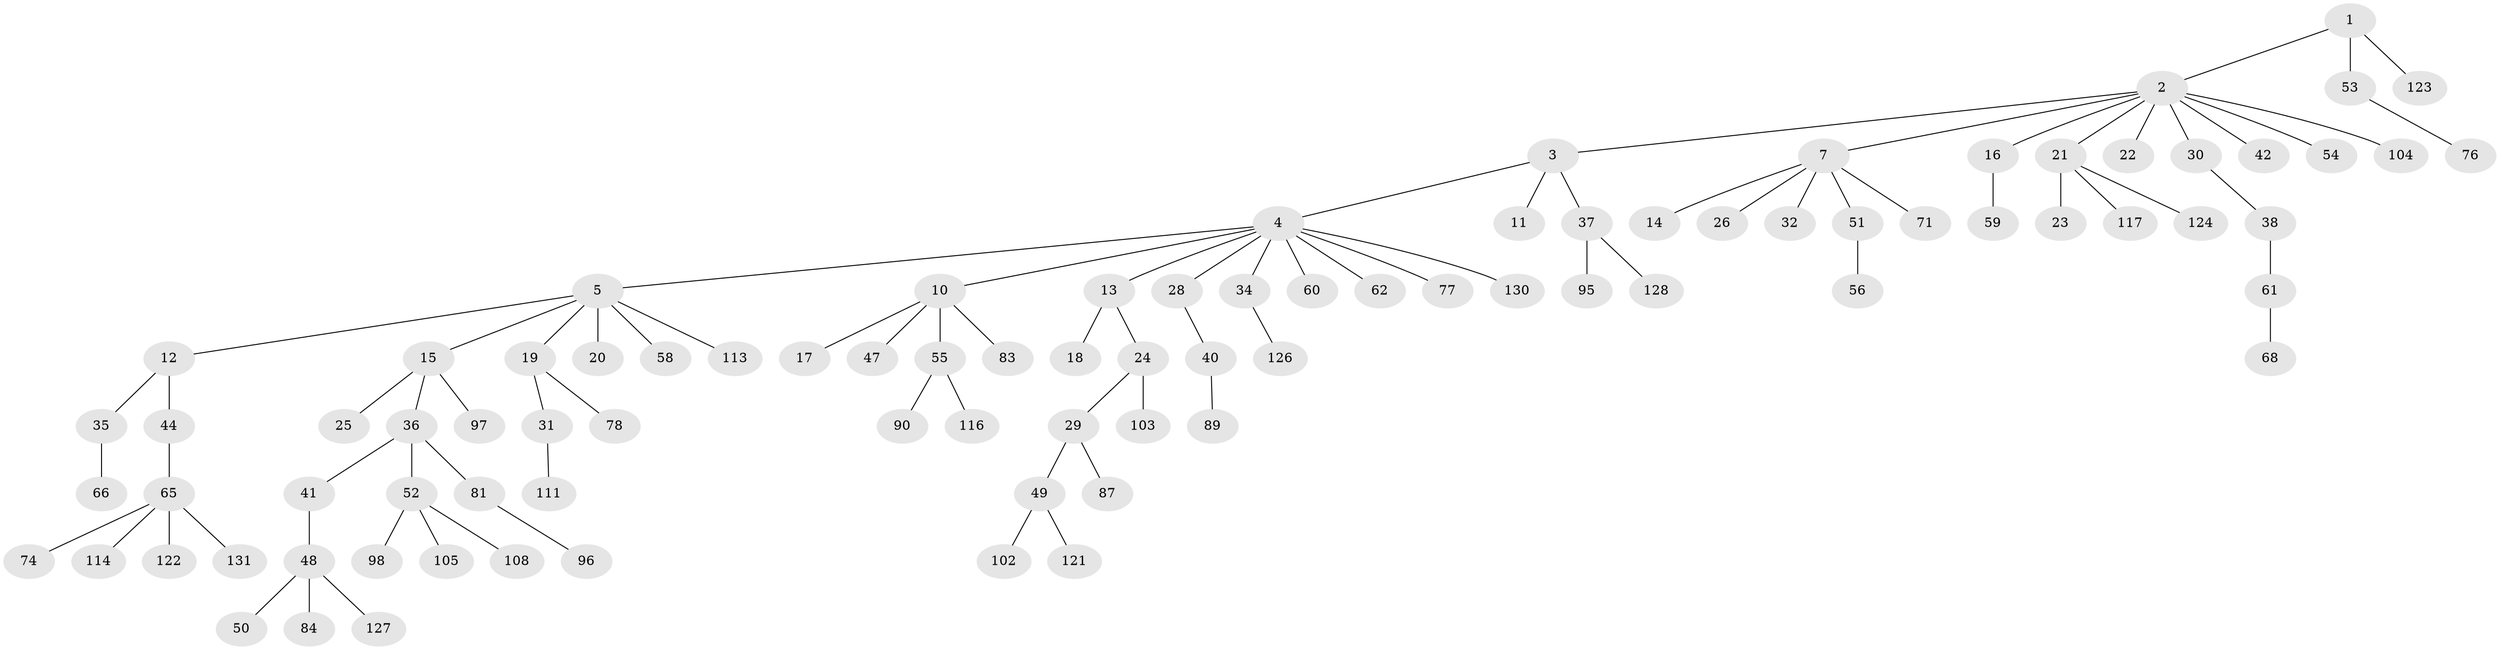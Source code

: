 // original degree distribution, {2: 0.21212121212121213, 9: 0.007575757575757576, 5: 0.022727272727272728, 6: 0.015151515151515152, 4: 0.07575757575757576, 3: 0.13636363636363635, 7: 0.007575757575757576, 1: 0.5227272727272727}
// Generated by graph-tools (version 1.1) at 2025/42/03/06/25 10:42:06]
// undirected, 89 vertices, 88 edges
graph export_dot {
graph [start="1"]
  node [color=gray90,style=filled];
  1 [super="+27"];
  2 [super="+6"];
  3 [super="+132"];
  4 [super="+9"];
  5 [super="+8"];
  7 [super="+109"];
  10 [super="+33"];
  11 [super="+43"];
  12;
  13 [super="+45"];
  14;
  15 [super="+39"];
  16;
  17;
  18;
  19 [super="+67"];
  20 [super="+70"];
  21 [super="+100"];
  22 [super="+82"];
  23;
  24;
  25 [super="+64"];
  26;
  28 [super="+107"];
  29 [super="+46"];
  30 [super="+80"];
  31 [super="+106"];
  32 [super="+110"];
  34 [super="+73"];
  35 [super="+119"];
  36 [super="+63"];
  37 [super="+72"];
  38 [super="+57"];
  40;
  41 [super="+129"];
  42;
  44;
  47;
  48 [super="+79"];
  49 [super="+101"];
  50 [super="+99"];
  51 [super="+112"];
  52 [super="+85"];
  53;
  54;
  55 [super="+88"];
  56 [super="+91"];
  58 [super="+120"];
  59 [super="+75"];
  60;
  61 [super="+69"];
  62;
  65 [super="+92"];
  66;
  68;
  71;
  74;
  76 [super="+118"];
  77 [super="+115"];
  78;
  81 [super="+86"];
  83 [super="+93"];
  84 [super="+94"];
  87;
  89;
  90;
  95;
  96;
  97;
  98;
  102;
  103;
  104;
  105;
  108;
  111;
  113;
  114;
  116;
  117;
  121;
  122 [super="+125"];
  123;
  124;
  126;
  127;
  128;
  130;
  131;
  1 -- 2;
  1 -- 123;
  1 -- 53;
  2 -- 3;
  2 -- 7;
  2 -- 21;
  2 -- 22;
  2 -- 42;
  2 -- 54;
  2 -- 104;
  2 -- 16;
  2 -- 30;
  3 -- 4;
  3 -- 11;
  3 -- 37;
  4 -- 5;
  4 -- 10;
  4 -- 13;
  4 -- 28;
  4 -- 34;
  4 -- 130;
  4 -- 60;
  4 -- 77;
  4 -- 62;
  5 -- 20;
  5 -- 113;
  5 -- 19;
  5 -- 58;
  5 -- 12;
  5 -- 15;
  7 -- 14;
  7 -- 26;
  7 -- 32;
  7 -- 51;
  7 -- 71;
  10 -- 17;
  10 -- 83;
  10 -- 47;
  10 -- 55;
  12 -- 35;
  12 -- 44;
  13 -- 18;
  13 -- 24;
  15 -- 25;
  15 -- 36;
  15 -- 97;
  16 -- 59;
  19 -- 31;
  19 -- 78;
  21 -- 23;
  21 -- 117;
  21 -- 124;
  24 -- 29;
  24 -- 103;
  28 -- 40;
  29 -- 49;
  29 -- 87;
  30 -- 38;
  31 -- 111;
  34 -- 126;
  35 -- 66;
  36 -- 41;
  36 -- 52;
  36 -- 81;
  37 -- 95;
  37 -- 128;
  38 -- 61;
  40 -- 89;
  41 -- 48;
  44 -- 65;
  48 -- 50;
  48 -- 127;
  48 -- 84;
  49 -- 102;
  49 -- 121;
  51 -- 56;
  52 -- 105;
  52 -- 108;
  52 -- 98;
  53 -- 76;
  55 -- 90;
  55 -- 116;
  61 -- 68;
  65 -- 74;
  65 -- 114;
  65 -- 122;
  65 -- 131;
  81 -- 96;
}
